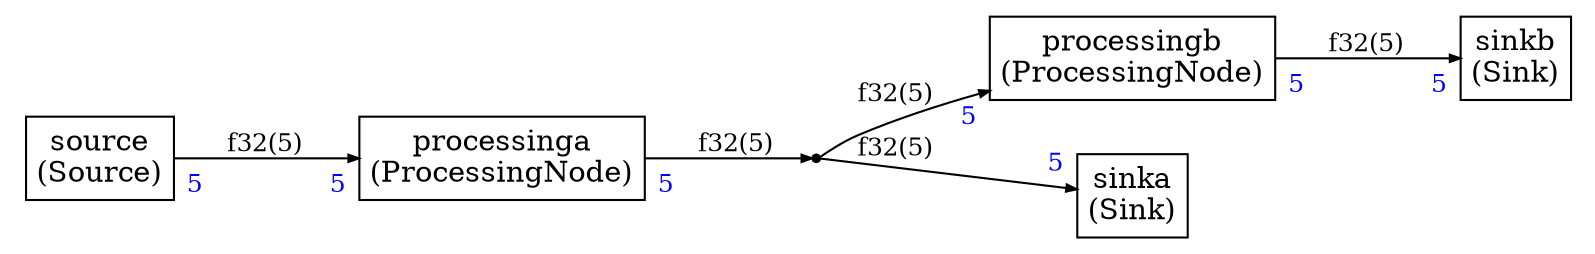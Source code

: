 



digraph structs {
    bgcolor = "white"
    node [shape=plaintext,color="black",fontcolor="black",fontname="Times-Roman"]
    rankdir=LR
    edge [arrowsize="0.5",color="black",fontcolor="black",fontname="Times-Roman"]


dup0 [shape=point,label="dup0"]

processinga [label=<
<TABLE color="black" bgcolor="none" BORDER="0" CELLBORDER="1" CELLSPACING="0" CELLPADDING="4">
  <TR>
    <TD ALIGN="CENTER" PORT="i"><FONT COLOR="black" POINT-SIZE="14.0">processinga<BR/>(ProcessingNode)</FONT></TD>
  </TR>
</TABLE>>];

processingb [label=<
<TABLE color="black" bgcolor="none" BORDER="0" CELLBORDER="1" CELLSPACING="0" CELLPADDING="4">
  <TR>
    <TD ALIGN="CENTER" PORT="i"><FONT COLOR="black" POINT-SIZE="14.0">processingb<BR/>(ProcessingNode)</FONT></TD>
  </TR>
</TABLE>>];

sinka [label=<
<TABLE color="black" bgcolor="none" BORDER="0" CELLBORDER="1" CELLSPACING="0" CELLPADDING="4">
  <TR>
    <TD ALIGN="CENTER" PORT="i"><FONT COLOR="black" POINT-SIZE="14.0">sinka<BR/>(Sink)</FONT></TD>
  </TR>
</TABLE>>];

sinkb [label=<
<TABLE color="black" bgcolor="none" BORDER="0" CELLBORDER="1" CELLSPACING="0" CELLPADDING="4">
  <TR>
    <TD ALIGN="CENTER" PORT="i"><FONT COLOR="black" POINT-SIZE="14.0">sinkb<BR/>(Sink)</FONT></TD>
  </TR>
</TABLE>>];

source [label=<
<TABLE color="black" bgcolor="none" BORDER="0" CELLBORDER="1" CELLSPACING="0" CELLPADDING="4">
  <TR>
    <TD ALIGN="CENTER" PORT="i"><FONT COLOR="black" POINT-SIZE="14.0">source<BR/>(Source)</FONT></TD>
  </TR>
</TABLE>>];



source:i -> processinga:i [style="solid",color="black",fontsize="12.0",fontcolor="black",label=<f32(5)>
,headlabel=<<TABLE BORDER="0" CELLPADDING="4"><TR><TD><FONT COLOR="blue" POINT-SIZE="12.0" >5</FONT>
</TD></TR></TABLE>>
,taillabel=<<TABLE BORDER="0" CELLPADDING="4"><TR><TD><FONT COLOR="blue" POINT-SIZE="12.0" >5</FONT>
</TD></TR></TABLE>>]

processingb:i -> sinkb:i [style="solid",color="black",fontsize="12.0",fontcolor="black",label=<f32(5)>
,headlabel=<<TABLE BORDER="0" CELLPADDING="4"><TR><TD><FONT COLOR="blue" POINT-SIZE="12.0" >5</FONT>
</TD></TR></TABLE>>
,taillabel=<<TABLE BORDER="0" CELLPADDING="4"><TR><TD><FONT COLOR="blue" POINT-SIZE="12.0" >5</FONT>
</TD></TR></TABLE>>]

processinga:i ->  
dup0 [style="solid",color="black",fontsize="12.0",fontcolor="black",label=<f32(5)>

,taillabel=<<TABLE BORDER="0" CELLPADDING="4"><TR><TD><FONT COLOR="blue" POINT-SIZE="12.0" >5</FONT>
</TD></TR></TABLE>>]

 
dup0 -> sinka:i [style="solid",color="black",fontsize="12.0",fontcolor="black",label=<f32(5)>
,headlabel=<<TABLE BORDER="0" CELLPADDING="4"><TR><TD><FONT COLOR="blue" POINT-SIZE="12.0" >5</FONT>
</TD></TR></TABLE>>
]

 
dup0 -> processingb:i [style="solid",color="black",fontsize="12.0",fontcolor="black",label=<f32(5)>
,headlabel=<<TABLE BORDER="0" CELLPADDING="4"><TR><TD><FONT COLOR="blue" POINT-SIZE="12.0" >5</FONT>
</TD></TR></TABLE>>
]


}
